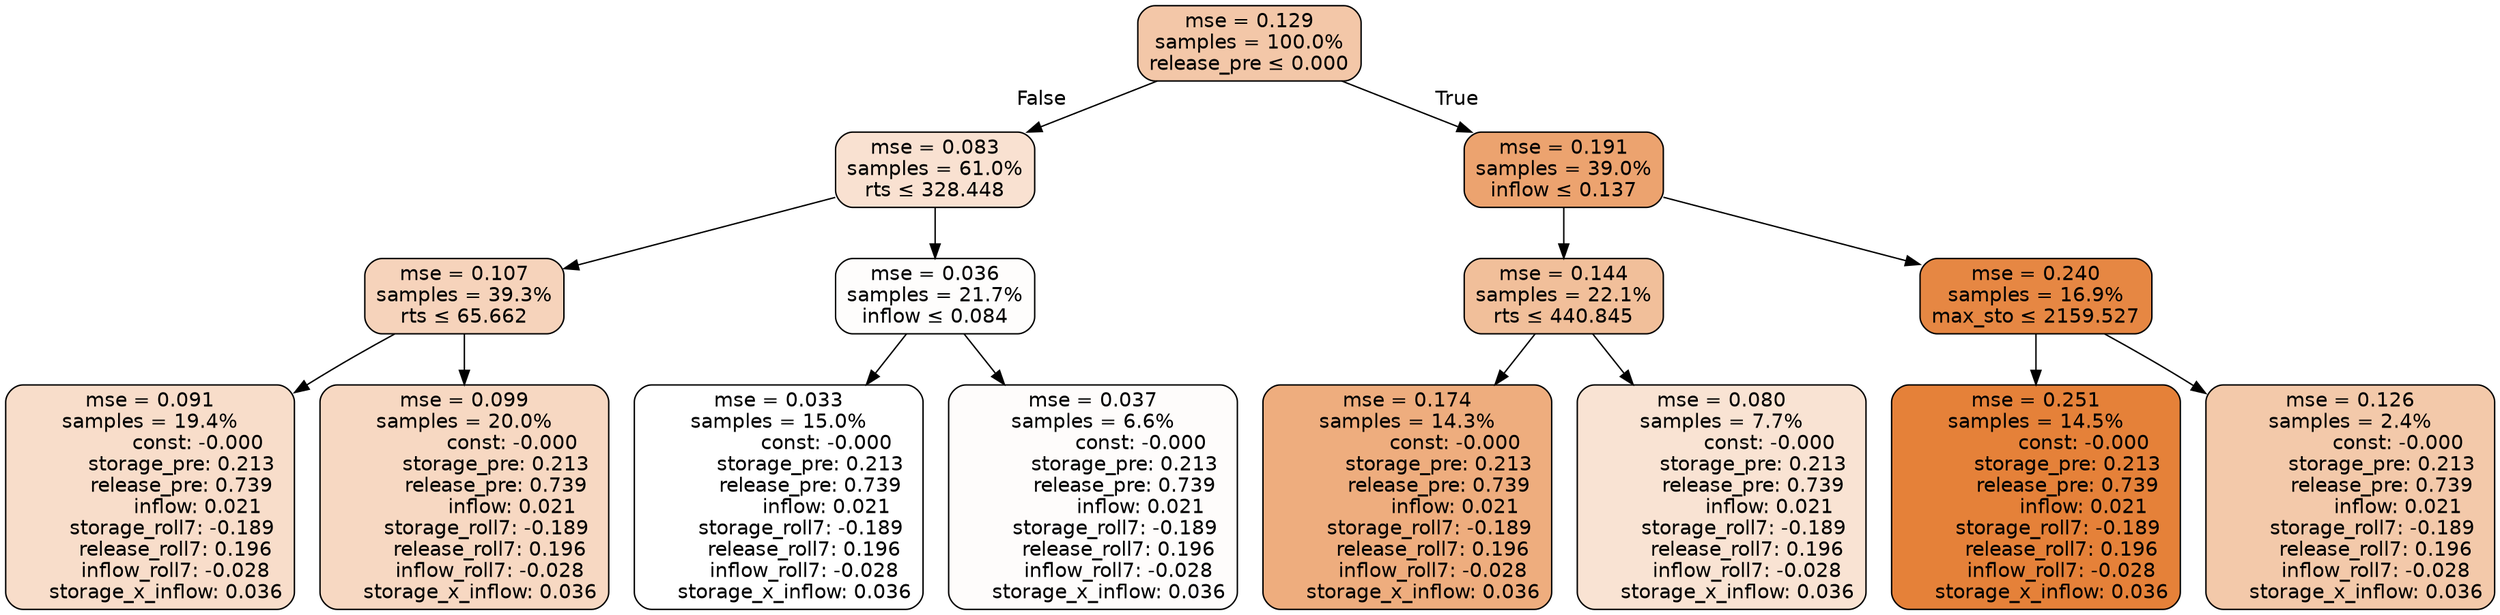 digraph tree {
node [shape=rectangle, style="filled, rounded", color="black", fontname=helvetica] ;
edge [fontname=helvetica] ;
	"0" [label="mse = 0.129
samples = 100.0%
release_pre &le; 0.000", fillcolor="#f3c7a8"]
	"1" [label="mse = 0.083
samples = 61.0%
rts &le; 328.448", fillcolor="#f9e1d1"]
	"2" [label="mse = 0.107
samples = 39.3%
rts &le; 65.662", fillcolor="#f6d3bb"]
	"3" [label="mse = 0.091
samples = 19.4%
               const: -0.000
          storage_pre: 0.213
          release_pre: 0.739
               inflow: 0.021
       storage_roll7: -0.189
        release_roll7: 0.196
        inflow_roll7: -0.028
     storage_x_inflow: 0.036", fillcolor="#f8ddca"]
	"4" [label="mse = 0.099
samples = 20.0%
               const: -0.000
          storage_pre: 0.213
          release_pre: 0.739
               inflow: 0.021
       storage_roll7: -0.189
        release_roll7: 0.196
        inflow_roll7: -0.028
     storage_x_inflow: 0.036", fillcolor="#f7d8c2"]
	"5" [label="mse = 0.036
samples = 21.7%
inflow &le; 0.084", fillcolor="#fefdfc"]
	"6" [label="mse = 0.033
samples = 15.0%
               const: -0.000
          storage_pre: 0.213
          release_pre: 0.739
               inflow: 0.021
       storage_roll7: -0.189
        release_roll7: 0.196
        inflow_roll7: -0.028
     storage_x_inflow: 0.036", fillcolor="#ffffff"]
	"7" [label="mse = 0.037
samples = 6.6%
               const: -0.000
          storage_pre: 0.213
          release_pre: 0.739
               inflow: 0.021
       storage_roll7: -0.189
        release_roll7: 0.196
        inflow_roll7: -0.028
     storage_x_inflow: 0.036", fillcolor="#fefcfb"]
	"8" [label="mse = 0.191
samples = 39.0%
inflow &le; 0.137", fillcolor="#eca36f"]
	"9" [label="mse = 0.144
samples = 22.1%
rts &le; 440.845", fillcolor="#f1bf9a"]
	"10" [label="mse = 0.174
samples = 14.3%
               const: -0.000
          storage_pre: 0.213
          release_pre: 0.739
               inflow: 0.021
       storage_roll7: -0.189
        release_roll7: 0.196
        inflow_roll7: -0.028
     storage_x_inflow: 0.036", fillcolor="#eead7e"]
	"11" [label="mse = 0.080
samples = 7.7%
               const: -0.000
          storage_pre: 0.213
          release_pre: 0.739
               inflow: 0.021
       storage_roll7: -0.189
        release_roll7: 0.196
        inflow_roll7: -0.028
     storage_x_inflow: 0.036", fillcolor="#f9e3d3"]
	"12" [label="mse = 0.240
samples = 16.9%
max_sto &le; 2159.527", fillcolor="#e68743"]
	"13" [label="mse = 0.251
samples = 14.5%
               const: -0.000
          storage_pre: 0.213
          release_pre: 0.739
               inflow: 0.021
       storage_roll7: -0.189
        release_roll7: 0.196
        inflow_roll7: -0.028
     storage_x_inflow: 0.036", fillcolor="#e58139"]
	"14" [label="mse = 0.126
samples = 2.4%
               const: -0.000
          storage_pre: 0.213
          release_pre: 0.739
               inflow: 0.021
       storage_roll7: -0.189
        release_roll7: 0.196
        inflow_roll7: -0.028
     storage_x_inflow: 0.036", fillcolor="#f3c9aa"]

	"0" -> "1" [labeldistance=2.5, labelangle=45, headlabel="False"]
	"1" -> "2"
	"2" -> "3"
	"2" -> "4"
	"1" -> "5"
	"5" -> "6"
	"5" -> "7"
	"0" -> "8" [labeldistance=2.5, labelangle=-45, headlabel="True"]
	"8" -> "9"
	"9" -> "10"
	"9" -> "11"
	"8" -> "12"
	"12" -> "13"
	"12" -> "14"
}